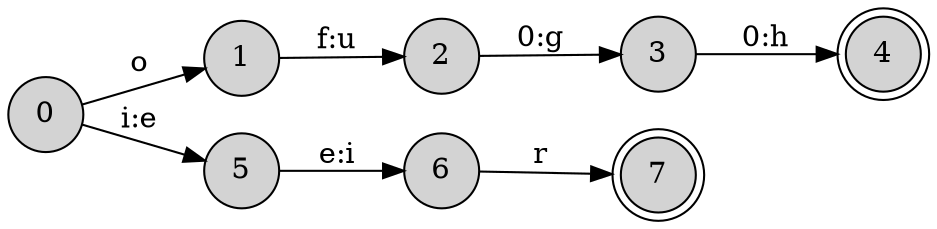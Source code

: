// This graph generated with hfst-fst2txt blah
digraph H {
rankdir = LR;
node [shape=circle,style=filled] 0
node [shape=doublecircle,style=filled] 4
node [shape=doublecircle,style=filled] 7
node [shape=circle,style=filled] 1
node [shape=circle,style=filled] 2
node [shape=circle,style=filled] 3
node [shape=circle,style=filled] 5
node [shape=circle,style=filled] 6
0 -> 1 [label="o "];
0 -> 5 [label="i:e "];
1 -> 2 [label="f:u "];
2 -> 3 [label="0:g "];
3 -> 4 [label="0:h "];
5 -> 6 [label="e:i "];
6 -> 7 [label="r "];
}
